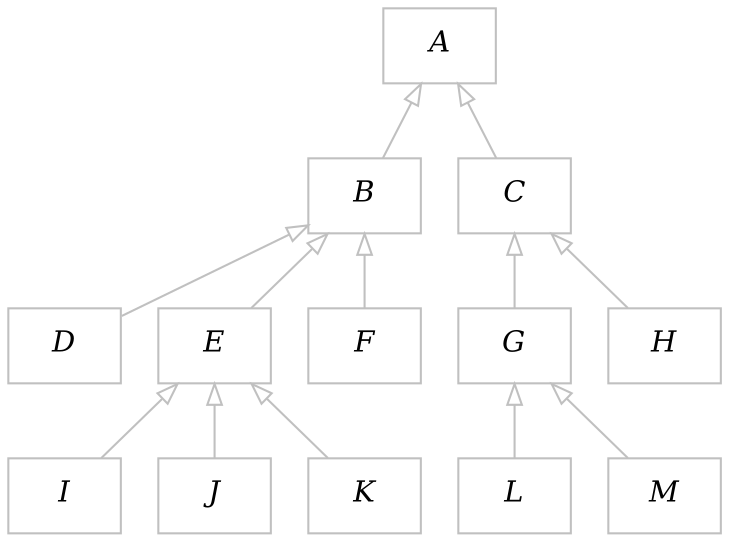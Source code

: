 digraph g {

	node [ shape = "box" color = "gray" ]
	edge [ arrowhead = "none" arrowtail = "onormal" dir = "back" color = "gray" ]

	a [ label = <<i>A</i>> ]

	subgraph {
	  cluster = false
	  clusterrank = global
	  rank = same
	  b [ label = <<i>B</i>> ]
	  c [ label = <<i>C</i>> ]
	  b -> c [ style = "invis" ];
	}
	
	a -> b
	a -> c

	{ rank = same
	  d [ label = <<i>D</i>> ]
	  e [ label = <<i>E</i>> ]
	  f [ label = <<i>F</i>> ]
	}

	b -> d
	b -> e
	b -> f
	d -> e -> f [ style = "invis" ]
	
	{ rank = same
	  g [ label = <<i>G</i>> ]
	  h [ label = <<i>H</i>> ]
	}

	c -> g
	c -> h
	g -> h [ style = "invis" ]
	
	{ rank = same
	  i [ label = <<i>I</i>> ]
	  j [ label = <<i>J</i>> ]
	  k [ label = <<i>K</i>> ]
	}

	e -> i
	e -> j
	e -> k
	i -> j -> k [ style = "invis" ]

	{ rank = same
	  l [ label = <<i>L</i>> ]
	  m [ label = <<i>M</i>> ]
	}

	g -> l
	g -> m
	l -> m [ style = "invis" ]
}
